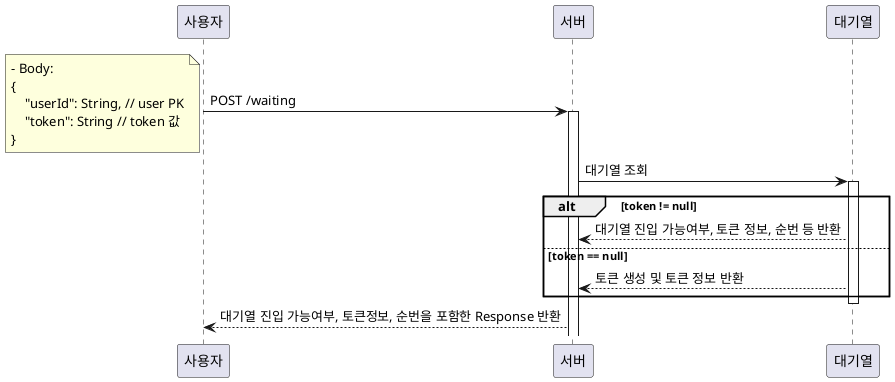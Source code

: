 @startuml
'https://plantuml.com/sequence-diagram

participant 사용자
participant 서버
participant 대기열

사용자 -> 서버 : POST /waiting
activate 서버
note left
- Body:
{
    "userId": String, // user PK
    "token": String // token 값
}
end note

서버 -> 대기열 : 대기열 조회
activate 대기열
alt token != null
    대기열 --> 서버 : 대기열 진입 가능여부, 토큰 정보, 순번 등 반환
else token == null
    대기열 --> 서버 : 토큰 생성 및 토큰 정보 반환
end

deactivate 대기열
서버 --> 사용자 : 대기열 진입 가능여부, 토큰정보, 순번을 포함한 Response 반환

deactivate 사용자


@enduml


